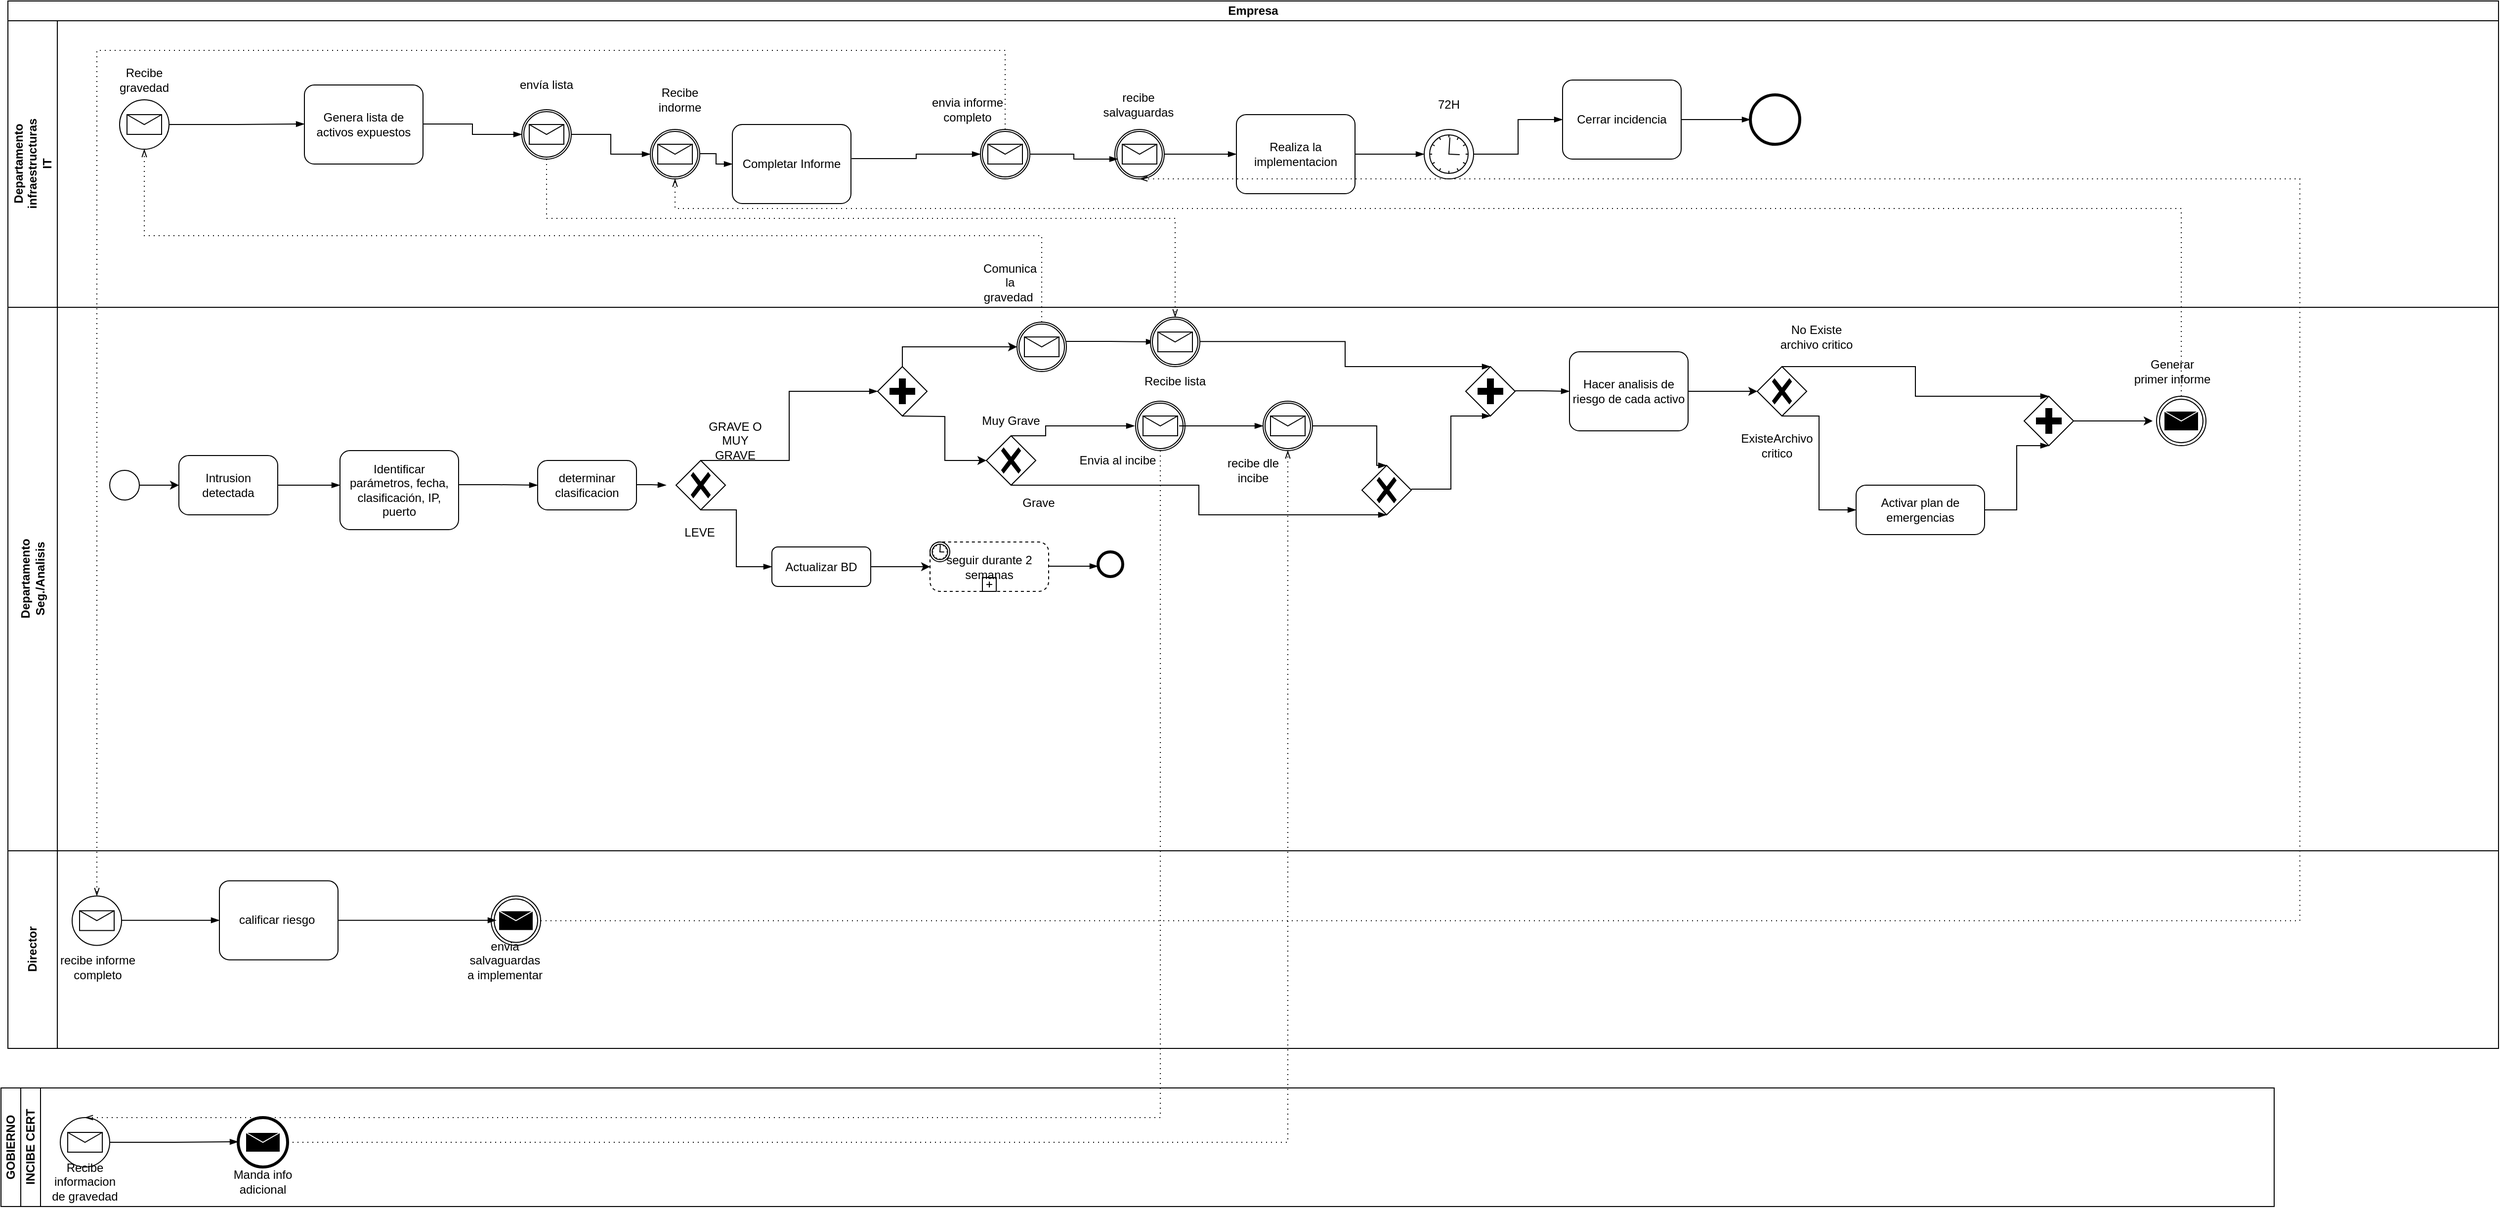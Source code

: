 <mxfile version="20.0.4" type="device"><diagram name="Página-1" id="tlyOI_dI2TxrZboqt-Fm"><mxGraphModel dx="1662" dy="762" grid="1" gridSize="10" guides="1" tooltips="1" connect="1" arrows="1" fold="1" page="1" pageScale="1" pageWidth="827" pageHeight="1169" math="0" shadow="0"><root><mxCell id="0"/><mxCell id="1" parent="0"/><mxCell id="Eh7MO3ghAMamXEZAJ6oc-2" value="Empresa" style="swimlane;html=1;childLayout=stackLayout;resizeParent=1;resizeParentMax=0;horizontal=1;startSize=20;horizontalStack=0;whiteSpace=wrap;direction=east;" parent="1" vertex="1"><mxGeometry x="97" y="80" width="2520" height="1060" as="geometry"/></mxCell><mxCell id="Eh7MO3ghAMamXEZAJ6oc-4" value="Departamento&lt;br&gt;infraestructuras&lt;br&gt;IT" style="swimlane;html=1;startSize=50;horizontal=0;" parent="Eh7MO3ghAMamXEZAJ6oc-2" vertex="1"><mxGeometry y="20" width="2520" height="290" as="geometry"/></mxCell><mxCell id="Eh7MO3ghAMamXEZAJ6oc-64" value="Recibe gravedad" style="text;html=1;strokeColor=none;fillColor=none;align=center;verticalAlign=middle;whiteSpace=wrap;rounded=0;" parent="Eh7MO3ghAMamXEZAJ6oc-4" vertex="1"><mxGeometry x="108" y="45" width="60" height="30" as="geometry"/></mxCell><mxCell id="Eh7MO3ghAMamXEZAJ6oc-66" value="" style="points=[[0.145,0.145,0],[0.5,0,0],[0.855,0.145,0],[1,0.5,0],[0.855,0.855,0],[0.5,1,0],[0.145,0.855,0],[0,0.5,0]];shape=mxgraph.bpmn.event;html=1;verticalLabelPosition=bottom;labelBackgroundColor=#ffffff;verticalAlign=top;align=center;perimeter=ellipsePerimeter;outlineConnect=0;aspect=fixed;outline=standard;symbol=message;" parent="Eh7MO3ghAMamXEZAJ6oc-4" vertex="1"><mxGeometry x="113" y="80" width="50" height="50" as="geometry"/></mxCell><mxCell id="Eh7MO3ghAMamXEZAJ6oc-67" value="" style="edgeStyle=elbowEdgeStyle;fontSize=12;html=1;endArrow=blockThin;endFill=1;rounded=0;exitX=1;exitY=0.5;exitDx=0;exitDy=0;exitPerimeter=0;" parent="Eh7MO3ghAMamXEZAJ6oc-4" edge="1" source="Eh7MO3ghAMamXEZAJ6oc-66"><mxGeometry width="160" relative="1" as="geometry"><mxPoint x="140" y="104.5" as="sourcePoint"/><mxPoint x="300" y="104.5" as="targetPoint"/></mxGeometry></mxCell><mxCell id="Eh7MO3ghAMamXEZAJ6oc-68" value="Genera lista de activos expuestos" style="points=[[0.25,0,0],[0.5,0,0],[0.75,0,0],[1,0.25,0],[1,0.5,0],[1,0.75,0],[0.75,1,0],[0.5,1,0],[0.25,1,0],[0,0.75,0],[0,0.5,0],[0,0.25,0]];shape=mxgraph.bpmn.task;whiteSpace=wrap;rectStyle=rounded;size=10;html=1;container=1;expand=0;collapsible=0;taskMarker=abstract;" parent="Eh7MO3ghAMamXEZAJ6oc-4" vertex="1"><mxGeometry x="300" y="65" width="120" height="80" as="geometry"/></mxCell><mxCell id="Eh7MO3ghAMamXEZAJ6oc-69" value="" style="edgeStyle=elbowEdgeStyle;fontSize=12;html=1;endArrow=blockThin;endFill=1;rounded=0;" parent="Eh7MO3ghAMamXEZAJ6oc-4" target="Eh7MO3ghAMamXEZAJ6oc-70" edge="1"><mxGeometry width="160" relative="1" as="geometry"><mxPoint x="420" y="104.5" as="sourcePoint"/><mxPoint x="580" y="104.5" as="targetPoint"/></mxGeometry></mxCell><mxCell id="Eh7MO3ghAMamXEZAJ6oc-76" value="envía lista" style="text;html=1;strokeColor=none;fillColor=none;align=center;verticalAlign=middle;whiteSpace=wrap;rounded=0;" parent="Eh7MO3ghAMamXEZAJ6oc-4" vertex="1"><mxGeometry x="505" y="50" width="80" height="30" as="geometry"/></mxCell><mxCell id="Eh7MO3ghAMamXEZAJ6oc-63" value="Comunica la gravedad&amp;nbsp;" style="text;html=1;strokeColor=none;fillColor=none;align=center;verticalAlign=middle;whiteSpace=wrap;rounded=0;" parent="Eh7MO3ghAMamXEZAJ6oc-4" vertex="1"><mxGeometry x="984" y="250" width="60" height="30" as="geometry"/></mxCell><mxCell id="Eh7MO3ghAMamXEZAJ6oc-125" value="" style="points=[[0.145,0.145,0],[0.5,0,0],[0.855,0.145,0],[1,0.5,0],[0.855,0.855,0],[0.5,1,0],[0.145,0.855,0],[0,0.5,0]];shape=mxgraph.bpmn.event;html=1;verticalLabelPosition=bottom;labelBackgroundColor=#ffffff;verticalAlign=top;align=center;perimeter=ellipsePerimeter;outlineConnect=0;aspect=fixed;outline=catching;symbol=message;" parent="Eh7MO3ghAMamXEZAJ6oc-4" vertex="1"><mxGeometry x="650" y="110" width="50" height="50" as="geometry"/></mxCell><mxCell id="Eh7MO3ghAMamXEZAJ6oc-128" value="Recibe indorme" style="text;html=1;strokeColor=none;fillColor=none;align=center;verticalAlign=middle;whiteSpace=wrap;rounded=0;" parent="Eh7MO3ghAMamXEZAJ6oc-4" vertex="1"><mxGeometry x="640" y="65" width="80" height="30" as="geometry"/></mxCell><mxCell id="Eh7MO3ghAMamXEZAJ6oc-130" value="" style="edgeStyle=elbowEdgeStyle;fontSize=12;html=1;endArrow=blockThin;endFill=1;rounded=0;" parent="Eh7MO3ghAMamXEZAJ6oc-4" target="Eh7MO3ghAMamXEZAJ6oc-131" edge="1"><mxGeometry width="160" relative="1" as="geometry"><mxPoint x="700" y="134.5" as="sourcePoint"/><mxPoint x="800" y="135" as="targetPoint"/></mxGeometry></mxCell><mxCell id="Eh7MO3ghAMamXEZAJ6oc-70" value="" style="points=[[0.145,0.145,0],[0.5,0,0],[0.855,0.145,0],[1,0.5,0],[0.855,0.855,0],[0.5,1,0],[0.145,0.855,0],[0,0.5,0]];shape=mxgraph.bpmn.event;html=1;verticalLabelPosition=bottom;labelBackgroundColor=#ffffff;verticalAlign=top;align=center;perimeter=ellipsePerimeter;outlineConnect=0;aspect=fixed;outline=catching;symbol=message;" parent="Eh7MO3ghAMamXEZAJ6oc-4" vertex="1"><mxGeometry x="520" y="90" width="50" height="50" as="geometry"/></mxCell><mxCell id="Eh7MO3ghAMamXEZAJ6oc-126" value="" style="edgeStyle=elbowEdgeStyle;fontSize=12;html=1;endArrow=blockThin;endFill=1;rounded=0;entryX=0;entryY=0.5;entryDx=0;entryDy=0;entryPerimeter=0;exitX=1;exitY=0.5;exitDx=0;exitDy=0;exitPerimeter=0;" parent="Eh7MO3ghAMamXEZAJ6oc-4" source="Eh7MO3ghAMamXEZAJ6oc-70" target="Eh7MO3ghAMamXEZAJ6oc-125" edge="1"><mxGeometry width="160" relative="1" as="geometry"><mxPoint x="567" y="134.5" as="sourcePoint"/><mxPoint x="727" y="135" as="targetPoint"/></mxGeometry></mxCell><mxCell id="Eh7MO3ghAMamXEZAJ6oc-149" value="" style="points=[[0.145,0.145,0],[0.5,0,0],[0.855,0.145,0],[1,0.5,0],[0.855,0.855,0],[0.5,1,0],[0.145,0.855,0],[0,0.5,0]];shape=mxgraph.bpmn.event;html=1;verticalLabelPosition=bottom;labelBackgroundColor=#ffffff;verticalAlign=top;align=center;perimeter=ellipsePerimeter;outlineConnect=0;aspect=fixed;outline=catching;symbol=message;" parent="Eh7MO3ghAMamXEZAJ6oc-4" vertex="1"><mxGeometry x="984" y="110" width="50" height="50" as="geometry"/></mxCell><mxCell id="Eh7MO3ghAMamXEZAJ6oc-158" value="" style="points=[[0.145,0.145,0],[0.5,0,0],[0.855,0.145,0],[1,0.5,0],[0.855,0.855,0],[0.5,1,0],[0.145,0.855,0],[0,0.5,0]];shape=mxgraph.bpmn.event;html=1;verticalLabelPosition=bottom;labelBackgroundColor=#ffffff;verticalAlign=top;align=center;perimeter=ellipsePerimeter;outlineConnect=0;aspect=fixed;outline=catching;symbol=message;" parent="Eh7MO3ghAMamXEZAJ6oc-4" vertex="1"><mxGeometry x="1119.999" y="110" width="50" height="50" as="geometry"/></mxCell><mxCell id="Eh7MO3ghAMamXEZAJ6oc-160" value="recibe salvaguardas" style="text;html=1;strokeColor=none;fillColor=none;align=center;verticalAlign=middle;whiteSpace=wrap;rounded=0;" parent="Eh7MO3ghAMamXEZAJ6oc-4" vertex="1"><mxGeometry x="1104" y="70" width="80" height="30" as="geometry"/></mxCell><mxCell id="Eh7MO3ghAMamXEZAJ6oc-172" value="envia informe completo" style="text;html=1;strokeColor=none;fillColor=none;align=center;verticalAlign=middle;whiteSpace=wrap;rounded=0;" parent="Eh7MO3ghAMamXEZAJ6oc-4" vertex="1"><mxGeometry x="931" y="75" width="80" height="30" as="geometry"/></mxCell><mxCell id="Eh7MO3ghAMamXEZAJ6oc-174" value="" style="edgeStyle=elbowEdgeStyle;fontSize=12;html=1;endArrow=blockThin;endFill=1;rounded=0;exitX=1;exitY=0.5;exitDx=0;exitDy=0;exitPerimeter=0;entryX=0.06;entryY=0.6;entryDx=0;entryDy=0;entryPerimeter=0;" parent="Eh7MO3ghAMamXEZAJ6oc-4" source="Eh7MO3ghAMamXEZAJ6oc-149" target="Eh7MO3ghAMamXEZAJ6oc-158" edge="1"><mxGeometry width="160" relative="1" as="geometry"><mxPoint x="1083" y="200" as="sourcePoint"/><mxPoint x="1113" y="135" as="targetPoint"/></mxGeometry></mxCell><mxCell id="Eh7MO3ghAMamXEZAJ6oc-175" value="Realiza la implementacion" style="points=[[0.25,0,0],[0.5,0,0],[0.75,0,0],[1,0.25,0],[1,0.5,0],[1,0.75,0],[0.75,1,0],[0.5,1,0],[0.25,1,0],[0,0.75,0],[0,0.5,0],[0,0.25,0]];shape=mxgraph.bpmn.task;whiteSpace=wrap;rectStyle=rounded;size=10;html=1;container=1;expand=0;collapsible=0;taskMarker=abstract;" parent="Eh7MO3ghAMamXEZAJ6oc-4" vertex="1"><mxGeometry x="1243" y="95" width="120" height="80" as="geometry"/></mxCell><mxCell id="Eh7MO3ghAMamXEZAJ6oc-176" value="" style="edgeStyle=elbowEdgeStyle;fontSize=12;html=1;endArrow=blockThin;endFill=1;rounded=0;exitX=1;exitY=0.5;exitDx=0;exitDy=0;exitPerimeter=0;entryX=0;entryY=0.5;entryDx=0;entryDy=0;entryPerimeter=0;" parent="Eh7MO3ghAMamXEZAJ6oc-4" source="Eh7MO3ghAMamXEZAJ6oc-158" target="Eh7MO3ghAMamXEZAJ6oc-175" edge="1"><mxGeometry width="160" relative="1" as="geometry"><mxPoint x="1083" y="200" as="sourcePoint"/><mxPoint x="1233" y="140" as="targetPoint"/></mxGeometry></mxCell><mxCell id="Eh7MO3ghAMamXEZAJ6oc-178" value="" style="points=[[0.145,0.145,0],[0.5,0,0],[0.855,0.145,0],[1,0.5,0],[0.855,0.855,0],[0.5,1,0],[0.145,0.855,0],[0,0.5,0]];shape=mxgraph.bpmn.event;html=1;verticalLabelPosition=bottom;labelBackgroundColor=#ffffff;verticalAlign=top;align=center;perimeter=ellipsePerimeter;outlineConnect=0;aspect=fixed;outline=standard;symbol=timer;" parent="Eh7MO3ghAMamXEZAJ6oc-4" vertex="1"><mxGeometry x="1433" y="110" width="50" height="50" as="geometry"/></mxCell><mxCell id="Eh7MO3ghAMamXEZAJ6oc-179" value="" style="edgeStyle=elbowEdgeStyle;fontSize=12;html=1;endArrow=blockThin;endFill=1;rounded=0;exitX=1;exitY=0.5;exitDx=0;exitDy=0;exitPerimeter=0;" parent="Eh7MO3ghAMamXEZAJ6oc-4" source="Eh7MO3ghAMamXEZAJ6oc-175" target="Eh7MO3ghAMamXEZAJ6oc-178" edge="1"><mxGeometry width="160" relative="1" as="geometry"><mxPoint x="1323" y="200" as="sourcePoint"/><mxPoint x="1473" y="200" as="targetPoint"/></mxGeometry></mxCell><mxCell id="Eh7MO3ghAMamXEZAJ6oc-180" value="72H" style="text;html=1;strokeColor=none;fillColor=none;align=center;verticalAlign=middle;whiteSpace=wrap;rounded=0;" parent="Eh7MO3ghAMamXEZAJ6oc-4" vertex="1"><mxGeometry x="1418" y="70" width="80" height="30" as="geometry"/></mxCell><mxCell id="Eh7MO3ghAMamXEZAJ6oc-182" value="Cerrar incidencia" style="points=[[0.25,0,0],[0.5,0,0],[0.75,0,0],[1,0.25,0],[1,0.5,0],[1,0.75,0],[0.75,1,0],[0.5,1,0],[0.25,1,0],[0,0.75,0],[0,0.5,0],[0,0.25,0]];shape=mxgraph.bpmn.task;whiteSpace=wrap;rectStyle=rounded;size=10;html=1;container=1;expand=0;collapsible=0;taskMarker=abstract;" parent="Eh7MO3ghAMamXEZAJ6oc-4" vertex="1"><mxGeometry x="1573" y="60" width="120" height="80" as="geometry"/></mxCell><mxCell id="Eh7MO3ghAMamXEZAJ6oc-181" value="" style="edgeStyle=elbowEdgeStyle;fontSize=12;html=1;endArrow=blockThin;endFill=1;rounded=0;exitX=1;exitY=0.5;exitDx=0;exitDy=0;exitPerimeter=0;" parent="Eh7MO3ghAMamXEZAJ6oc-4" source="Eh7MO3ghAMamXEZAJ6oc-178" target="Eh7MO3ghAMamXEZAJ6oc-182" edge="1"><mxGeometry width="160" relative="1" as="geometry"><mxPoint x="1313" y="200" as="sourcePoint"/><mxPoint x="1573" y="135" as="targetPoint"/></mxGeometry></mxCell><mxCell id="Eh7MO3ghAMamXEZAJ6oc-184" value="" style="points=[[0.145,0.145,0],[0.5,0,0],[0.855,0.145,0],[1,0.5,0],[0.855,0.855,0],[0.5,1,0],[0.145,0.855,0],[0,0.5,0]];shape=mxgraph.bpmn.event;html=1;verticalLabelPosition=bottom;labelBackgroundColor=#ffffff;verticalAlign=top;align=center;perimeter=ellipsePerimeter;outlineConnect=0;aspect=fixed;outline=end;symbol=terminate2;" parent="Eh7MO3ghAMamXEZAJ6oc-4" vertex="1"><mxGeometry x="1763" y="75" width="50" height="50" as="geometry"/></mxCell><mxCell id="Eh7MO3ghAMamXEZAJ6oc-185" value="" style="edgeStyle=elbowEdgeStyle;fontSize=12;html=1;endArrow=blockThin;endFill=1;rounded=0;exitX=1;exitY=0.5;exitDx=0;exitDy=0;exitPerimeter=0;entryX=0;entryY=0.5;entryDx=0;entryDy=0;entryPerimeter=0;" parent="Eh7MO3ghAMamXEZAJ6oc-4" source="Eh7MO3ghAMamXEZAJ6oc-182" target="Eh7MO3ghAMamXEZAJ6oc-184" edge="1"><mxGeometry width="160" relative="1" as="geometry"><mxPoint x="1313" y="200" as="sourcePoint"/><mxPoint x="1473" y="200" as="targetPoint"/></mxGeometry></mxCell><mxCell id="Eh7MO3ghAMamXEZAJ6oc-3" value="Departamento &lt;br&gt;Seg./Analisis" style="swimlane;html=1;startSize=50;horizontal=0;" parent="Eh7MO3ghAMamXEZAJ6oc-2" vertex="1"><mxGeometry y="310" width="2520" height="550" as="geometry"/></mxCell><mxCell id="Eh7MO3ghAMamXEZAJ6oc-11" value="Intrusion detectada" style="points=[[0.25,0,0],[0.5,0,0],[0.75,0,0],[1,0.25,0],[1,0.5,0],[1,0.75,0],[0.75,1,0],[0.5,1,0],[0.25,1,0],[0,0.75,0],[0,0.5,0],[0,0.25,0]];shape=mxgraph.bpmn.task;whiteSpace=wrap;rectStyle=rounded;size=10;html=1;container=1;expand=0;collapsible=0;taskMarker=abstract;" parent="Eh7MO3ghAMamXEZAJ6oc-3" vertex="1"><mxGeometry x="173" y="150" width="100" height="60" as="geometry"/></mxCell><mxCell id="Eh7MO3ghAMamXEZAJ6oc-17" value="" style="edgeStyle=elbowEdgeStyle;fontSize=12;html=1;endArrow=blockThin;endFill=1;rounded=0;exitX=1;exitY=0.5;exitDx=0;exitDy=0;exitPerimeter=0;" parent="Eh7MO3ghAMamXEZAJ6oc-3" edge="1" source="Eh7MO3ghAMamXEZAJ6oc-11"><mxGeometry width="160" relative="1" as="geometry"><mxPoint x="256" y="179.5" as="sourcePoint"/><mxPoint x="336" y="180" as="targetPoint"/></mxGeometry></mxCell><mxCell id="Eh7MO3ghAMamXEZAJ6oc-19" value="Identificar parámetros, fecha, clasificación, IP, puerto" style="points=[[0.25,0,0],[0.5,0,0],[0.75,0,0],[1,0.25,0],[1,0.5,0],[1,0.75,0],[0.75,1,0],[0.5,1,0],[0.25,1,0],[0,0.75,0],[0,0.5,0],[0,0.25,0]];shape=mxgraph.bpmn.task;whiteSpace=wrap;rectStyle=rounded;size=10;html=1;container=1;expand=0;collapsible=0;taskMarker=abstract;" parent="Eh7MO3ghAMamXEZAJ6oc-3" vertex="1"><mxGeometry x="336" y="145" width="120" height="80" as="geometry"/></mxCell><mxCell id="Eh7MO3ghAMamXEZAJ6oc-20" value="" style="edgeStyle=elbowEdgeStyle;fontSize=12;html=1;endArrow=blockThin;endFill=1;rounded=0;" parent="Eh7MO3ghAMamXEZAJ6oc-3" edge="1"><mxGeometry width="160" relative="1" as="geometry"><mxPoint x="456" y="179.5" as="sourcePoint"/><mxPoint x="536" y="180" as="targetPoint"/></mxGeometry></mxCell><mxCell id="Eh7MO3ghAMamXEZAJ6oc-18" value="determinar clasificacion" style="points=[[0.25,0,0],[0.5,0,0],[0.75,0,0],[1,0.25,0],[1,0.5,0],[1,0.75,0],[0.75,1,0],[0.5,1,0],[0.25,1,0],[0,0.75,0],[0,0.5,0],[0,0.25,0]];shape=mxgraph.bpmn.task;whiteSpace=wrap;rectStyle=rounded;size=10;html=1;container=1;expand=0;collapsible=0;taskMarker=abstract;" parent="Eh7MO3ghAMamXEZAJ6oc-3" vertex="1"><mxGeometry x="536" y="155" width="100" height="50" as="geometry"/></mxCell><mxCell id="Eh7MO3ghAMamXEZAJ6oc-22" value="" style="points=[[0.25,0.25,0],[0.5,0,0],[0.75,0.25,0],[1,0.5,0],[0.75,0.75,0],[0.5,1,0],[0.25,0.75,0],[0,0.5,0]];shape=mxgraph.bpmn.gateway2;html=1;verticalLabelPosition=bottom;labelBackgroundColor=#ffffff;verticalAlign=top;align=center;perimeter=rhombusPerimeter;outlineConnect=0;outline=none;symbol=none;gwType=exclusive;" parent="Eh7MO3ghAMamXEZAJ6oc-3" vertex="1"><mxGeometry x="676" y="155" width="50" height="50" as="geometry"/></mxCell><mxCell id="Eh7MO3ghAMamXEZAJ6oc-24" value="" style="edgeStyle=elbowEdgeStyle;fontSize=12;html=1;endArrow=blockThin;endFill=1;rounded=0;" parent="Eh7MO3ghAMamXEZAJ6oc-3" edge="1"><mxGeometry width="160" relative="1" as="geometry"><mxPoint x="636" y="179.5" as="sourcePoint"/><mxPoint x="666" y="180" as="targetPoint"/></mxGeometry></mxCell><mxCell id="Eh7MO3ghAMamXEZAJ6oc-26" value="" style="edgeStyle=elbowEdgeStyle;fontSize=12;html=1;endArrow=blockThin;endFill=1;rounded=0;exitX=0.5;exitY=0;exitDx=0;exitDy=0;exitPerimeter=0;entryX=0;entryY=0.5;entryDx=0;entryDy=0;entryPerimeter=0;" parent="Eh7MO3ghAMamXEZAJ6oc-3" source="Eh7MO3ghAMamXEZAJ6oc-22" target="Eh7MO3ghAMamXEZAJ6oc-52" edge="1"><mxGeometry width="160" relative="1" as="geometry"><mxPoint x="690" y="10" as="sourcePoint"/><mxPoint x="860" y="90" as="targetPoint"/><Array as="points"/></mxGeometry></mxCell><mxCell id="Eh7MO3ghAMamXEZAJ6oc-23" value="" style="edgeStyle=elbowEdgeStyle;fontSize=12;html=1;endArrow=blockThin;endFill=1;rounded=0;exitX=0.5;exitY=1;exitDx=0;exitDy=0;exitPerimeter=0;entryX=0;entryY=0.5;entryDx=0;entryDy=0;" parent="Eh7MO3ghAMamXEZAJ6oc-3" source="Eh7MO3ghAMamXEZAJ6oc-22" edge="1" target="Eh7MO3ghAMamXEZAJ6oc-37"><mxGeometry width="160" relative="1" as="geometry"><mxPoint x="756" y="210" as="sourcePoint"/><mxPoint x="836" y="260" as="targetPoint"/><Array as="points"/></mxGeometry></mxCell><mxCell id="Eh7MO3ghAMamXEZAJ6oc-35" value="LEVE" style="text;html=1;strokeColor=none;fillColor=none;align=center;verticalAlign=middle;whiteSpace=wrap;rounded=0;" parent="Eh7MO3ghAMamXEZAJ6oc-3" vertex="1"><mxGeometry x="670" y="212.5" width="60" height="30" as="geometry"/></mxCell><mxCell id="131DYUdDAWAgPjycrj_w-6" style="edgeStyle=elbowEdgeStyle;rounded=0;orthogonalLoop=1;jettySize=auto;elbow=vertical;html=1;exitX=1;exitY=0.5;exitDx=0;exitDy=0;entryX=0;entryY=0.5;entryDx=0;entryDy=0;entryPerimeter=0;" edge="1" parent="Eh7MO3ghAMamXEZAJ6oc-3" source="Eh7MO3ghAMamXEZAJ6oc-37" target="Eh7MO3ghAMamXEZAJ6oc-44"><mxGeometry relative="1" as="geometry"/></mxCell><mxCell id="Eh7MO3ghAMamXEZAJ6oc-37" value="Actualizar BD" style="rounded=1;whiteSpace=wrap;html=1;" parent="Eh7MO3ghAMamXEZAJ6oc-3" vertex="1"><mxGeometry x="773" y="242.5" width="100" height="40" as="geometry"/></mxCell><mxCell id="Eh7MO3ghAMamXEZAJ6oc-36" value="GRAVE O MUY GRAVE" style="text;html=1;strokeColor=none;fillColor=none;align=center;verticalAlign=middle;whiteSpace=wrap;rounded=0;" parent="Eh7MO3ghAMamXEZAJ6oc-3" vertex="1"><mxGeometry x="706" y="120" width="60" height="30" as="geometry"/></mxCell><mxCell id="Eh7MO3ghAMamXEZAJ6oc-44" value="seguir durante 2 semanas" style="points=[[0.25,0,0],[0.5,0,0],[0.75,0,0],[1,0.25,0],[1,0.5,0],[1,0.75,0],[0.75,1,0],[0.5,1,0],[0.25,1,0],[0,0.75,0],[0,0.5,0],[0,0.25,0]];shape=mxgraph.bpmn.task;whiteSpace=wrap;rectStyle=rounded;size=10;html=1;container=1;expand=0;collapsible=0;taskMarker=abstract;bpmnShapeType=subprocess;isLoopSub=1;outline=eventInt;symbol=timer;" parent="Eh7MO3ghAMamXEZAJ6oc-3" vertex="1"><mxGeometry x="933" y="237.5" width="120" height="50" as="geometry"/></mxCell><mxCell id="Eh7MO3ghAMamXEZAJ6oc-49" value="" style="edgeStyle=elbowEdgeStyle;fontSize=12;html=1;endArrow=blockThin;endFill=1;rounded=0;" parent="Eh7MO3ghAMamXEZAJ6oc-3" edge="1"><mxGeometry width="160" relative="1" as="geometry"><mxPoint x="1063" y="262" as="sourcePoint"/><mxPoint x="1103" y="262" as="targetPoint"/><Array as="points"><mxPoint x="1053" y="262"/></Array></mxGeometry></mxCell><mxCell id="Eh7MO3ghAMamXEZAJ6oc-51" value="" style="points=[[0.145,0.145,0],[0.5,0,0],[0.855,0.145,0],[1,0.5,0],[0.855,0.855,0],[0.5,1,0],[0.145,0.855,0],[0,0.5,0]];shape=mxgraph.bpmn.event;html=1;verticalLabelPosition=bottom;labelBackgroundColor=#ffffff;verticalAlign=top;align=center;perimeter=ellipsePerimeter;outlineConnect=0;aspect=fixed;outline=end;symbol=terminate2;" parent="Eh7MO3ghAMamXEZAJ6oc-3" vertex="1"><mxGeometry x="1103" y="247.5" width="25" height="25" as="geometry"/></mxCell><mxCell id="Eh7MO3ghAMamXEZAJ6oc-52" value="" style="points=[[0.25,0.25,0],[0.5,0,0],[0.75,0.25,0],[1,0.5,0],[0.75,0.75,0],[0.5,1,0],[0.25,0.75,0],[0,0.5,0]];shape=mxgraph.bpmn.gateway2;html=1;verticalLabelPosition=bottom;labelBackgroundColor=#ffffff;verticalAlign=top;align=center;perimeter=rhombusPerimeter;outlineConnect=0;outline=none;symbol=none;gwType=parallel;" parent="Eh7MO3ghAMamXEZAJ6oc-3" vertex="1"><mxGeometry x="880" y="60" width="50" height="50" as="geometry"/></mxCell><mxCell id="Eh7MO3ghAMamXEZAJ6oc-58" value="" style="points=[[0.145,0.145,0],[0.5,0,0],[0.855,0.145,0],[1,0.5,0],[0.855,0.855,0],[0.5,1,0],[0.145,0.855,0],[0,0.5,0]];shape=mxgraph.bpmn.event;html=1;verticalLabelPosition=bottom;labelBackgroundColor=#ffffff;verticalAlign=top;align=center;perimeter=ellipsePerimeter;outlineConnect=0;aspect=fixed;outline=catching;symbol=message;" parent="Eh7MO3ghAMamXEZAJ6oc-3" vertex="1"><mxGeometry x="1021" y="15" width="50" height="50" as="geometry"/></mxCell><mxCell id="Eh7MO3ghAMamXEZAJ6oc-57" style="edgeStyle=orthogonalEdgeStyle;rounded=0;orthogonalLoop=1;jettySize=auto;html=1;exitX=0.5;exitY=0;exitDx=0;exitDy=0;exitPerimeter=0;" parent="Eh7MO3ghAMamXEZAJ6oc-3" source="Eh7MO3ghAMamXEZAJ6oc-52" target="Eh7MO3ghAMamXEZAJ6oc-58" edge="1"><mxGeometry relative="1" as="geometry"><mxPoint x="1000" y="-120" as="targetPoint"/></mxGeometry></mxCell><mxCell id="Eh7MO3ghAMamXEZAJ6oc-72" value="" style="edgeStyle=elbowEdgeStyle;fontSize=12;html=1;endArrow=blockThin;endFill=1;rounded=0;" parent="Eh7MO3ghAMamXEZAJ6oc-3" edge="1"><mxGeometry width="160" relative="1" as="geometry"><mxPoint x="1071" y="34.5" as="sourcePoint"/><mxPoint x="1160" y="35" as="targetPoint"/></mxGeometry></mxCell><mxCell id="Eh7MO3ghAMamXEZAJ6oc-73" value="" style="points=[[0.145,0.145,0],[0.5,0,0],[0.855,0.145,0],[1,0.5,0],[0.855,0.855,0],[0.5,1,0],[0.145,0.855,0],[0,0.5,0]];shape=mxgraph.bpmn.event;html=1;verticalLabelPosition=bottom;labelBackgroundColor=#ffffff;verticalAlign=top;align=center;perimeter=ellipsePerimeter;outlineConnect=0;aspect=fixed;outline=catching;symbol=message;" parent="Eh7MO3ghAMamXEZAJ6oc-3" vertex="1"><mxGeometry x="1156" y="10" width="50" height="50" as="geometry"/></mxCell><mxCell id="Eh7MO3ghAMamXEZAJ6oc-77" value="Recibe lista" style="text;html=1;strokeColor=none;fillColor=none;align=center;verticalAlign=middle;whiteSpace=wrap;rounded=0;" parent="Eh7MO3ghAMamXEZAJ6oc-3" vertex="1"><mxGeometry x="1141" y="60" width="80" height="30" as="geometry"/></mxCell><mxCell id="Eh7MO3ghAMamXEZAJ6oc-79" value="" style="edgeStyle=elbowEdgeStyle;fontSize=12;html=1;endArrow=blockThin;endFill=1;rounded=0;entryX=0.5;entryY=0;entryDx=0;entryDy=0;entryPerimeter=0;" parent="Eh7MO3ghAMamXEZAJ6oc-3" target="Eh7MO3ghAMamXEZAJ6oc-105" edge="1"><mxGeometry width="160" relative="1" as="geometry"><mxPoint x="1206" y="34.58" as="sourcePoint"/><mxPoint x="1410" y="40" as="targetPoint"/></mxGeometry></mxCell><mxCell id="Eh7MO3ghAMamXEZAJ6oc-80" style="edgeStyle=orthogonalEdgeStyle;rounded=0;orthogonalLoop=1;jettySize=auto;html=1;exitX=0.5;exitY=0;exitDx=0;exitDy=0;exitPerimeter=0;entryX=0;entryY=0.5;entryDx=0;entryDy=0;entryPerimeter=0;" parent="Eh7MO3ghAMamXEZAJ6oc-3" target="Eh7MO3ghAMamXEZAJ6oc-81" edge="1"><mxGeometry relative="1" as="geometry"><mxPoint x="1010" y="130" as="targetPoint"/><mxPoint x="905" y="110" as="sourcePoint"/></mxGeometry></mxCell><mxCell id="Eh7MO3ghAMamXEZAJ6oc-81" value="" style="points=[[0.25,0.25,0],[0.5,0,0],[0.75,0.25,0],[1,0.5,0],[0.75,0.75,0],[0.5,1,0],[0.25,0.75,0],[0,0.5,0]];shape=mxgraph.bpmn.gateway2;html=1;verticalLabelPosition=bottom;labelBackgroundColor=#ffffff;verticalAlign=top;align=center;perimeter=rhombusPerimeter;outlineConnect=0;outline=none;symbol=none;gwType=exclusive;" parent="Eh7MO3ghAMamXEZAJ6oc-3" vertex="1"><mxGeometry x="990" y="130" width="50" height="50" as="geometry"/></mxCell><mxCell id="Eh7MO3ghAMamXEZAJ6oc-82" value="" style="edgeStyle=elbowEdgeStyle;fontSize=12;html=1;endArrow=blockThin;endFill=1;rounded=0;exitX=0.5;exitY=0;exitDx=0;exitDy=0;exitPerimeter=0;" parent="Eh7MO3ghAMamXEZAJ6oc-3" source="Eh7MO3ghAMamXEZAJ6oc-81" edge="1"><mxGeometry width="160" relative="1" as="geometry"><mxPoint x="1020" y="130" as="sourcePoint"/><mxPoint x="1140" y="120" as="targetPoint"/><Array as="points"><mxPoint x="1050" y="130"/></Array></mxGeometry></mxCell><mxCell id="Eh7MO3ghAMamXEZAJ6oc-83" value="" style="edgeStyle=elbowEdgeStyle;fontSize=12;html=1;endArrow=blockThin;endFill=1;rounded=0;exitX=0.5;exitY=1;exitDx=0;exitDy=0;exitPerimeter=0;entryX=0.5;entryY=1;entryDx=0;entryDy=0;entryPerimeter=0;" parent="Eh7MO3ghAMamXEZAJ6oc-3" source="Eh7MO3ghAMamXEZAJ6oc-81" target="Eh7MO3ghAMamXEZAJ6oc-97" edge="1"><mxGeometry width="160" relative="1" as="geometry"><mxPoint x="1016" y="180" as="sourcePoint"/><mxPoint x="1130" y="220" as="targetPoint"/></mxGeometry></mxCell><mxCell id="Eh7MO3ghAMamXEZAJ6oc-85" value="Grave" style="text;html=1;strokeColor=none;fillColor=none;align=center;verticalAlign=middle;whiteSpace=wrap;rounded=0;" parent="Eh7MO3ghAMamXEZAJ6oc-3" vertex="1"><mxGeometry x="1003" y="182.5" width="80" height="30" as="geometry"/></mxCell><mxCell id="Eh7MO3ghAMamXEZAJ6oc-84" value="Muy Grave" style="text;html=1;strokeColor=none;fillColor=none;align=center;verticalAlign=middle;whiteSpace=wrap;rounded=0;" parent="Eh7MO3ghAMamXEZAJ6oc-3" vertex="1"><mxGeometry x="975" y="100" width="80" height="30" as="geometry"/></mxCell><mxCell id="Eh7MO3ghAMamXEZAJ6oc-87" value="" style="points=[[0.145,0.145,0],[0.5,0,0],[0.855,0.145,0],[1,0.5,0],[0.855,0.855,0],[0.5,1,0],[0.145,0.855,0],[0,0.5,0]];shape=mxgraph.bpmn.event;html=1;verticalLabelPosition=bottom;labelBackgroundColor=#ffffff;verticalAlign=top;align=center;perimeter=ellipsePerimeter;outlineConnect=0;aspect=fixed;outline=catching;symbol=message;" parent="Eh7MO3ghAMamXEZAJ6oc-3" vertex="1"><mxGeometry x="1141" y="95" width="50" height="50" as="geometry"/></mxCell><mxCell id="Eh7MO3ghAMamXEZAJ6oc-97" value="" style="points=[[0.25,0.25,0],[0.5,0,0],[0.75,0.25,0],[1,0.5,0],[0.75,0.75,0],[0.5,1,0],[0.25,0.75,0],[0,0.5,0]];shape=mxgraph.bpmn.gateway2;html=1;verticalLabelPosition=bottom;labelBackgroundColor=#ffffff;verticalAlign=top;align=center;perimeter=rhombusPerimeter;outlineConnect=0;outline=none;symbol=none;gwType=exclusive;" parent="Eh7MO3ghAMamXEZAJ6oc-3" vertex="1"><mxGeometry x="1370" y="160" width="50" height="50" as="geometry"/></mxCell><mxCell id="Eh7MO3ghAMamXEZAJ6oc-98" value="" style="edgeStyle=elbowEdgeStyle;fontSize=12;html=1;endArrow=blockThin;endFill=1;rounded=0;exitX=0.5;exitY=1;exitDx=0;exitDy=0;exitPerimeter=0;" parent="Eh7MO3ghAMamXEZAJ6oc-3" edge="1"><mxGeometry width="160" relative="1" as="geometry"><mxPoint x="1185" y="120" as="sourcePoint"/><mxPoint x="1270" y="120" as="targetPoint"/><Array as="points"><mxPoint x="1250" y="110"/></Array></mxGeometry></mxCell><mxCell id="Eh7MO3ghAMamXEZAJ6oc-99" value="" style="points=[[0.145,0.145,0],[0.5,0,0],[0.855,0.145,0],[1,0.5,0],[0.855,0.855,0],[0.5,1,0],[0.145,0.855,0],[0,0.5,0]];shape=mxgraph.bpmn.event;html=1;verticalLabelPosition=bottom;labelBackgroundColor=#ffffff;verticalAlign=top;align=center;perimeter=ellipsePerimeter;outlineConnect=0;aspect=fixed;outline=catching;symbol=message;" parent="Eh7MO3ghAMamXEZAJ6oc-3" vertex="1"><mxGeometry x="1270" y="95" width="50" height="50" as="geometry"/></mxCell><mxCell id="Eh7MO3ghAMamXEZAJ6oc-101" value="" style="edgeStyle=elbowEdgeStyle;fontSize=12;html=1;endArrow=blockThin;endFill=1;rounded=0;exitX=0.5;exitY=1;exitDx=0;exitDy=0;exitPerimeter=0;entryX=0.5;entryY=0;entryDx=0;entryDy=0;entryPerimeter=0;" parent="Eh7MO3ghAMamXEZAJ6oc-3" target="Eh7MO3ghAMamXEZAJ6oc-97" edge="1"><mxGeometry width="160" relative="1" as="geometry"><mxPoint x="1320" y="120" as="sourcePoint"/><mxPoint x="1405" y="120" as="targetPoint"/><Array as="points"><mxPoint x="1385" y="110"/></Array></mxGeometry></mxCell><mxCell id="Eh7MO3ghAMamXEZAJ6oc-102" value="Envia al incibe" style="text;html=1;strokeColor=none;fillColor=none;align=center;verticalAlign=middle;whiteSpace=wrap;rounded=0;" parent="Eh7MO3ghAMamXEZAJ6oc-3" vertex="1"><mxGeometry x="1083" y="140" width="80" height="30" as="geometry"/></mxCell><mxCell id="Eh7MO3ghAMamXEZAJ6oc-103" value="recibe dle incibe" style="text;html=1;strokeColor=none;fillColor=none;align=center;verticalAlign=middle;whiteSpace=wrap;rounded=0;" parent="Eh7MO3ghAMamXEZAJ6oc-3" vertex="1"><mxGeometry x="1220" y="150" width="80" height="30" as="geometry"/></mxCell><mxCell id="Eh7MO3ghAMamXEZAJ6oc-104" value="" style="edgeStyle=elbowEdgeStyle;fontSize=12;html=1;endArrow=blockThin;endFill=1;rounded=0;entryX=0.5;entryY=1;entryDx=0;entryDy=0;entryPerimeter=0;" parent="Eh7MO3ghAMamXEZAJ6oc-3" target="Eh7MO3ghAMamXEZAJ6oc-105" edge="1"><mxGeometry width="160" relative="1" as="geometry"><mxPoint x="1420" y="184" as="sourcePoint"/><mxPoint x="1500" y="110" as="targetPoint"/></mxGeometry></mxCell><mxCell id="Eh7MO3ghAMamXEZAJ6oc-105" value="" style="points=[[0.25,0.25,0],[0.5,0,0],[0.75,0.25,0],[1,0.5,0],[0.75,0.75,0],[0.5,1,0],[0.25,0.75,0],[0,0.5,0]];shape=mxgraph.bpmn.gateway2;html=1;verticalLabelPosition=bottom;labelBackgroundColor=#ffffff;verticalAlign=top;align=center;perimeter=rhombusPerimeter;outlineConnect=0;outline=none;symbol=none;gwType=parallel;" parent="Eh7MO3ghAMamXEZAJ6oc-3" vertex="1"><mxGeometry x="1475" y="60" width="50" height="50" as="geometry"/></mxCell><mxCell id="Eh7MO3ghAMamXEZAJ6oc-107" value="" style="edgeStyle=elbowEdgeStyle;fontSize=12;html=1;endArrow=blockThin;endFill=1;rounded=0;" parent="Eh7MO3ghAMamXEZAJ6oc-3" edge="1"><mxGeometry width="160" relative="1" as="geometry"><mxPoint x="1525" y="84.5" as="sourcePoint"/><mxPoint x="1580" y="85" as="targetPoint"/></mxGeometry></mxCell><mxCell id="Eh7MO3ghAMamXEZAJ6oc-109" style="edgeStyle=orthogonalEdgeStyle;rounded=0;orthogonalLoop=1;jettySize=auto;html=1;" parent="Eh7MO3ghAMamXEZAJ6oc-3" source="Eh7MO3ghAMamXEZAJ6oc-108" edge="1"><mxGeometry relative="1" as="geometry"><mxPoint x="1770" y="85" as="targetPoint"/></mxGeometry></mxCell><mxCell id="Eh7MO3ghAMamXEZAJ6oc-108" value="Hacer analisis de riesgo de cada activo" style="points=[[0.25,0,0],[0.5,0,0],[0.75,0,0],[1,0.25,0],[1,0.5,0],[1,0.75,0],[0.75,1,0],[0.5,1,0],[0.25,1,0],[0,0.75,0],[0,0.5,0],[0,0.25,0]];shape=mxgraph.bpmn.task;whiteSpace=wrap;rectStyle=rounded;size=10;html=1;container=1;expand=0;collapsible=0;taskMarker=abstract;" parent="Eh7MO3ghAMamXEZAJ6oc-3" vertex="1"><mxGeometry x="1580" y="45" width="120" height="80" as="geometry"/></mxCell><mxCell id="Eh7MO3ghAMamXEZAJ6oc-110" value="" style="points=[[0.25,0.25,0],[0.5,0,0],[0.75,0.25,0],[1,0.5,0],[0.75,0.75,0],[0.5,1,0],[0.25,0.75,0],[0,0.5,0]];shape=mxgraph.bpmn.gateway2;html=1;verticalLabelPosition=bottom;labelBackgroundColor=#ffffff;verticalAlign=top;align=center;perimeter=rhombusPerimeter;outlineConnect=0;outline=none;symbol=none;gwType=exclusive;" parent="Eh7MO3ghAMamXEZAJ6oc-3" vertex="1"><mxGeometry x="1770" y="60" width="50" height="50" as="geometry"/></mxCell><mxCell id="Eh7MO3ghAMamXEZAJ6oc-111" value="" style="edgeStyle=elbowEdgeStyle;fontSize=12;html=1;endArrow=blockThin;endFill=1;rounded=0;exitX=0.5;exitY=0;exitDx=0;exitDy=0;exitPerimeter=0;entryX=0.5;entryY=0;entryDx=0;entryDy=0;entryPerimeter=0;" parent="Eh7MO3ghAMamXEZAJ6oc-3" source="Eh7MO3ghAMamXEZAJ6oc-110" target="Eh7MO3ghAMamXEZAJ6oc-116" edge="1"><mxGeometry width="160" relative="1" as="geometry"><mxPoint x="1810" y="45" as="sourcePoint"/><mxPoint x="1880" y="30" as="targetPoint"/><Array as="points"/></mxGeometry></mxCell><mxCell id="Eh7MO3ghAMamXEZAJ6oc-113" value="" style="edgeStyle=elbowEdgeStyle;fontSize=12;html=1;endArrow=blockThin;endFill=1;rounded=0;exitX=0.5;exitY=1;exitDx=0;exitDy=0;exitPerimeter=0;entryX=0;entryY=0.5;entryDx=0;entryDy=0;entryPerimeter=0;" parent="Eh7MO3ghAMamXEZAJ6oc-3" source="Eh7MO3ghAMamXEZAJ6oc-110" target="Eh7MO3ghAMamXEZAJ6oc-117" edge="1"><mxGeometry width="160" relative="1" as="geometry"><mxPoint x="1805" y="120" as="sourcePoint"/><mxPoint x="1880" y="140" as="targetPoint"/><Array as="points"/></mxGeometry></mxCell><mxCell id="Eh7MO3ghAMamXEZAJ6oc-115" value="ExisteArchivo critico" style="text;html=1;strokeColor=none;fillColor=none;align=center;verticalAlign=middle;whiteSpace=wrap;rounded=0;" parent="Eh7MO3ghAMamXEZAJ6oc-3" vertex="1"><mxGeometry x="1750" y="125" width="80" height="30" as="geometry"/></mxCell><mxCell id="Eh7MO3ghAMamXEZAJ6oc-114" value="No Existe archivo critico" style="text;html=1;strokeColor=none;fillColor=none;align=center;verticalAlign=middle;whiteSpace=wrap;rounded=0;" parent="Eh7MO3ghAMamXEZAJ6oc-3" vertex="1"><mxGeometry x="1790" y="15" width="80" height="30" as="geometry"/></mxCell><mxCell id="Eh7MO3ghAMamXEZAJ6oc-116" value="" style="points=[[0.25,0.25,0],[0.5,0,0],[0.75,0.25,0],[1,0.5,0],[0.75,0.75,0],[0.5,1,0],[0.25,0.75,0],[0,0.5,0]];shape=mxgraph.bpmn.gateway2;html=1;verticalLabelPosition=bottom;labelBackgroundColor=#ffffff;verticalAlign=top;align=center;perimeter=rhombusPerimeter;outlineConnect=0;outline=none;symbol=none;gwType=parallel;" parent="Eh7MO3ghAMamXEZAJ6oc-3" vertex="1"><mxGeometry x="2040" y="90" width="50" height="50" as="geometry"/></mxCell><mxCell id="Eh7MO3ghAMamXEZAJ6oc-117" value="Activar plan de emergencias" style="points=[[0.25,0,0],[0.5,0,0],[0.75,0,0],[1,0.25,0],[1,0.5,0],[1,0.75,0],[0.75,1,0],[0.5,1,0],[0.25,1,0],[0,0.75,0],[0,0.5,0],[0,0.25,0]];shape=mxgraph.bpmn.task;whiteSpace=wrap;rectStyle=rounded;size=10;html=1;container=1;expand=0;collapsible=0;taskMarker=abstract;" parent="Eh7MO3ghAMamXEZAJ6oc-3" vertex="1"><mxGeometry x="1870" y="180" width="130" height="50" as="geometry"/></mxCell><mxCell id="Eh7MO3ghAMamXEZAJ6oc-119" value="" style="edgeStyle=elbowEdgeStyle;fontSize=12;html=1;endArrow=blockThin;endFill=1;rounded=0;exitX=1;exitY=0.5;exitDx=0;exitDy=0;exitPerimeter=0;entryX=0.5;entryY=1;entryDx=0;entryDy=0;entryPerimeter=0;" parent="Eh7MO3ghAMamXEZAJ6oc-3" source="Eh7MO3ghAMamXEZAJ6oc-117" target="Eh7MO3ghAMamXEZAJ6oc-116" edge="1"><mxGeometry width="160" relative="1" as="geometry"><mxPoint x="2020" y="195" as="sourcePoint"/><mxPoint x="2290" y="225" as="targetPoint"/><Array as="points"/></mxGeometry></mxCell><mxCell id="Eh7MO3ghAMamXEZAJ6oc-120" style="edgeStyle=orthogonalEdgeStyle;rounded=0;orthogonalLoop=1;jettySize=auto;html=1;exitX=1;exitY=0.5;exitDx=0;exitDy=0;exitPerimeter=0;" parent="Eh7MO3ghAMamXEZAJ6oc-3" source="Eh7MO3ghAMamXEZAJ6oc-116" edge="1"><mxGeometry relative="1" as="geometry"><mxPoint x="2170" y="115" as="targetPoint"/><mxPoint x="2100" y="110" as="sourcePoint"/></mxGeometry></mxCell><mxCell id="Eh7MO3ghAMamXEZAJ6oc-127" value="Generar primer informe" style="text;html=1;strokeColor=none;fillColor=none;align=center;verticalAlign=middle;whiteSpace=wrap;rounded=0;" parent="Eh7MO3ghAMamXEZAJ6oc-3" vertex="1"><mxGeometry x="2150" y="50" width="80" height="30" as="geometry"/></mxCell><mxCell id="Eh7MO3ghAMamXEZAJ6oc-167" value="" style="points=[[0.145,0.145,0],[0.5,0,0],[0.855,0.145,0],[1,0.5,0],[0.855,0.855,0],[0.5,1,0],[0.145,0.855,0],[0,0.5,0]];shape=mxgraph.bpmn.event;html=1;verticalLabelPosition=bottom;labelBackgroundColor=#ffffff;verticalAlign=top;align=center;perimeter=ellipsePerimeter;outlineConnect=0;aspect=fixed;outline=throwing;symbol=message;" parent="Eh7MO3ghAMamXEZAJ6oc-3" vertex="1"><mxGeometry x="2174" y="90" width="50" height="50" as="geometry"/></mxCell><mxCell id="131DYUdDAWAgPjycrj_w-5" style="edgeStyle=elbowEdgeStyle;rounded=0;orthogonalLoop=1;jettySize=auto;elbow=vertical;html=1;exitX=1;exitY=0.5;exitDx=0;exitDy=0;exitPerimeter=0;entryX=0;entryY=0.5;entryDx=0;entryDy=0;entryPerimeter=0;" edge="1" parent="Eh7MO3ghAMamXEZAJ6oc-3" source="131DYUdDAWAgPjycrj_w-4" target="Eh7MO3ghAMamXEZAJ6oc-11"><mxGeometry relative="1" as="geometry"/></mxCell><mxCell id="131DYUdDAWAgPjycrj_w-4" value="" style="points=[[0.145,0.145,0],[0.5,0,0],[0.855,0.145,0],[1,0.5,0],[0.855,0.855,0],[0.5,1,0],[0.145,0.855,0],[0,0.5,0]];shape=mxgraph.bpmn.event;html=1;verticalLabelPosition=bottom;labelBackgroundColor=#ffffff;verticalAlign=top;align=center;perimeter=ellipsePerimeter;outlineConnect=0;aspect=fixed;outline=standard;symbol=general;" vertex="1" parent="Eh7MO3ghAMamXEZAJ6oc-3"><mxGeometry x="103" y="165" width="30" height="30" as="geometry"/></mxCell><mxCell id="Eh7MO3ghAMamXEZAJ6oc-60" value="" style="edgeStyle=elbowEdgeStyle;fontSize=12;html=1;endFill=0;startFill=0;endSize=6;startSize=6;dashed=1;dashPattern=1 4;endArrow=openThin;startArrow=none;rounded=0;exitX=0.5;exitY=0;exitDx=0;exitDy=0;exitPerimeter=0;elbow=vertical;entryX=0.5;entryY=1;entryDx=0;entryDy=0;entryPerimeter=0;" parent="Eh7MO3ghAMamXEZAJ6oc-2" source="Eh7MO3ghAMamXEZAJ6oc-58" edge="1" target="Eh7MO3ghAMamXEZAJ6oc-66"><mxGeometry width="160" relative="1" as="geometry"><mxPoint x="1010" y="150" as="sourcePoint"/><mxPoint x="110" y="150" as="targetPoint"/></mxGeometry></mxCell><mxCell id="Eh7MO3ghAMamXEZAJ6oc-124" value="" style="edgeStyle=elbowEdgeStyle;fontSize=12;html=1;endFill=0;startFill=0;endSize=6;startSize=6;dashed=1;dashPattern=1 4;endArrow=openThin;startArrow=none;rounded=0;exitX=0.5;exitY=0;exitDx=0;exitDy=0;exitPerimeter=0;elbow=vertical;" parent="Eh7MO3ghAMamXEZAJ6oc-2" target="Eh7MO3ghAMamXEZAJ6oc-125" edge="1" source="Eh7MO3ghAMamXEZAJ6oc-167"><mxGeometry width="160" relative="1" as="geometry"><mxPoint x="2195" y="400" as="sourcePoint"/><mxPoint x="616" y="220" as="targetPoint"/><Array as="points"><mxPoint x="1433" y="210"/></Array></mxGeometry></mxCell><mxCell id="Eh7MO3ghAMamXEZAJ6oc-5" value="Director" style="swimlane;html=1;startSize=50;horizontal=0;" parent="Eh7MO3ghAMamXEZAJ6oc-2" vertex="1"><mxGeometry y="860" width="2520" height="200" as="geometry"/></mxCell><mxCell id="Eh7MO3ghAMamXEZAJ6oc-151" value="" style="points=[[0.145,0.145,0],[0.5,0,0],[0.855,0.145,0],[1,0.5,0],[0.855,0.855,0],[0.5,1,0],[0.145,0.855,0],[0,0.5,0]];shape=mxgraph.bpmn.event;html=1;verticalLabelPosition=bottom;labelBackgroundColor=#ffffff;verticalAlign=top;align=center;perimeter=ellipsePerimeter;outlineConnect=0;aspect=fixed;outline=standard;symbol=message;" parent="Eh7MO3ghAMamXEZAJ6oc-5" vertex="1"><mxGeometry x="65" y="45.69" width="50" height="50" as="geometry"/></mxCell><mxCell id="Eh7MO3ghAMamXEZAJ6oc-152" value="" style="edgeStyle=elbowEdgeStyle;fontSize=12;html=1;endArrow=blockThin;endFill=1;rounded=0;" parent="Eh7MO3ghAMamXEZAJ6oc-5" target="Eh7MO3ghAMamXEZAJ6oc-153" edge="1"><mxGeometry width="160" relative="1" as="geometry"><mxPoint x="115" y="70.34" as="sourcePoint"/><mxPoint x="275" y="70.34" as="targetPoint"/></mxGeometry></mxCell><mxCell id="Eh7MO3ghAMamXEZAJ6oc-155" value="" style="points=[[0.145,0.145,0],[0.5,0,0],[0.855,0.145,0],[1,0.5,0],[0.855,0.855,0],[0.5,1,0],[0.145,0.855,0],[0,0.5,0]];shape=mxgraph.bpmn.event;html=1;verticalLabelPosition=bottom;labelBackgroundColor=#ffffff;verticalAlign=top;align=center;perimeter=ellipsePerimeter;outlineConnect=0;aspect=fixed;outline=throwing;symbol=message;" parent="Eh7MO3ghAMamXEZAJ6oc-5" vertex="1"><mxGeometry x="489" y="45.69" width="50" height="50" as="geometry"/></mxCell><mxCell id="Eh7MO3ghAMamXEZAJ6oc-156" value="" style="edgeStyle=elbowEdgeStyle;fontSize=12;html=1;endArrow=blockThin;endFill=1;rounded=0;" parent="Eh7MO3ghAMamXEZAJ6oc-5" edge="1"><mxGeometry width="160" relative="1" as="geometry"><mxPoint x="334" y="70.34" as="sourcePoint"/><mxPoint x="494" y="70.34" as="targetPoint"/></mxGeometry></mxCell><mxCell id="Eh7MO3ghAMamXEZAJ6oc-162" value="envia salvaguardas a implementar" style="text;html=1;strokeColor=none;fillColor=none;align=center;verticalAlign=middle;whiteSpace=wrap;rounded=0;" parent="Eh7MO3ghAMamXEZAJ6oc-5" vertex="1"><mxGeometry x="463" y="95.69" width="80" height="30" as="geometry"/></mxCell><mxCell id="Eh7MO3ghAMamXEZAJ6oc-161" value="recibe informe completo" style="text;html=1;strokeColor=none;fillColor=none;align=center;verticalAlign=middle;whiteSpace=wrap;rounded=0;" parent="Eh7MO3ghAMamXEZAJ6oc-5" vertex="1"><mxGeometry x="51" y="103" width="80" height="30" as="geometry"/></mxCell><mxCell id="Eh7MO3ghAMamXEZAJ6oc-71" value="" style="edgeStyle=elbowEdgeStyle;fontSize=12;html=1;endFill=0;startFill=0;endSize=6;startSize=6;dashed=1;dashPattern=1 4;endArrow=openThin;startArrow=none;rounded=0;exitX=0.5;exitY=1;exitDx=0;exitDy=0;exitPerimeter=0;entryX=0.5;entryY=0;entryDx=0;entryDy=0;entryPerimeter=0;elbow=vertical;" parent="Eh7MO3ghAMamXEZAJ6oc-2" source="Eh7MO3ghAMamXEZAJ6oc-70" target="Eh7MO3ghAMamXEZAJ6oc-73" edge="1"><mxGeometry width="160" relative="1" as="geometry"><mxPoint x="544" y="170" as="sourcePoint"/><mxPoint x="720" y="230" as="targetPoint"/><Array as="points"><mxPoint x="863" y="220"/></Array></mxGeometry></mxCell><mxCell id="Eh7MO3ghAMamXEZAJ6oc-150" value="" style="edgeStyle=elbowEdgeStyle;fontSize=12;html=1;endFill=0;startFill=0;endSize=6;startSize=6;dashed=1;dashPattern=1 4;endArrow=openThin;startArrow=none;rounded=0;exitX=0.5;exitY=0;exitDx=0;exitDy=0;exitPerimeter=0;entryX=0.5;entryY=0;entryDx=0;entryDy=0;entryPerimeter=0;" parent="Eh7MO3ghAMamXEZAJ6oc-2" source="Eh7MO3ghAMamXEZAJ6oc-149" target="Eh7MO3ghAMamXEZAJ6oc-151" edge="1"><mxGeometry width="160" relative="1" as="geometry"><mxPoint x="844" y="230" as="sourcePoint"/><mxPoint x="123" y="910" as="targetPoint"/><Array as="points"><mxPoint x="253" y="50"/><mxPoint x="90" y="890"/><mxPoint x="133" y="540"/><mxPoint x="914" y="180"/><mxPoint x="94" y="720"/></Array></mxGeometry></mxCell><mxCell id="Eh7MO3ghAMamXEZAJ6oc-157" value="" style="edgeStyle=elbowEdgeStyle;fontSize=12;html=1;endFill=0;startFill=0;endSize=6;startSize=6;dashed=1;dashPattern=1 4;endArrow=openThin;startArrow=none;rounded=0;exitX=1;exitY=0.5;exitDx=0;exitDy=0;exitPerimeter=0;entryX=0.5;entryY=1;entryDx=0;entryDy=0;entryPerimeter=0;" parent="Eh7MO3ghAMamXEZAJ6oc-2" source="Eh7MO3ghAMamXEZAJ6oc-155" target="Eh7MO3ghAMamXEZAJ6oc-158" edge="1"><mxGeometry width="160" relative="1" as="geometry"><mxPoint x="324" y="870" as="sourcePoint"/><mxPoint x="2124" y="720" as="targetPoint"/><Array as="points"><mxPoint x="2319" y="670"/><mxPoint x="2184" y="650"/></Array></mxGeometry></mxCell><mxCell id="Eh7MO3ghAMamXEZAJ6oc-131" value="Completar Informe" style="points=[[0.25,0,0],[0.5,0,0],[0.75,0,0],[1,0.25,0],[1,0.5,0],[1,0.75,0],[0.75,1,0],[0.5,1,0],[0.25,1,0],[0,0.75,0],[0,0.5,0],[0,0.25,0]];shape=mxgraph.bpmn.task;whiteSpace=wrap;rectStyle=rounded;size=10;html=1;container=1;expand=0;collapsible=0;taskMarker=abstract;" parent="1" vertex="1"><mxGeometry x="830" y="205" width="120" height="80" as="geometry"/></mxCell><mxCell id="Eh7MO3ghAMamXEZAJ6oc-135" value="GOBIERNO" style="swimlane;html=1;childLayout=stackLayout;resizeParent=1;resizeParentMax=0;horizontal=0;startSize=20;horizontalStack=0;whiteSpace=wrap;" parent="1" vertex="1"><mxGeometry x="90" y="1180" width="2300" height="120" as="geometry"/></mxCell><mxCell id="Eh7MO3ghAMamXEZAJ6oc-137" value="INCIBE CERT" style="swimlane;html=1;startSize=20;horizontal=0;" parent="Eh7MO3ghAMamXEZAJ6oc-135" vertex="1"><mxGeometry x="20" width="2280" height="120" as="geometry"/></mxCell><mxCell id="Eh7MO3ghAMamXEZAJ6oc-92" value="" style="edgeStyle=elbowEdgeStyle;fontSize=12;html=1;endArrow=blockThin;endFill=1;rounded=0;" parent="Eh7MO3ghAMamXEZAJ6oc-137" source="Eh7MO3ghAMamXEZAJ6oc-89" edge="1"><mxGeometry width="160" relative="1" as="geometry"><mxPoint x="60" y="54.5" as="sourcePoint"/><mxPoint x="220" y="54.5" as="targetPoint"/></mxGeometry></mxCell><mxCell id="Eh7MO3ghAMamXEZAJ6oc-96" value="" style="points=[[0.145,0.145,0],[0.5,0,0],[0.855,0.145,0],[1,0.5,0],[0.855,0.855,0],[0.5,1,0],[0.145,0.855,0],[0,0.5,0]];shape=mxgraph.bpmn.event;html=1;verticalLabelPosition=bottom;labelBackgroundColor=#ffffff;verticalAlign=top;align=center;perimeter=ellipsePerimeter;outlineConnect=0;aspect=fixed;outline=end;symbol=message;" parent="Eh7MO3ghAMamXEZAJ6oc-137" vertex="1"><mxGeometry x="220" y="30" width="50" height="50" as="geometry"/></mxCell><mxCell id="Eh7MO3ghAMamXEZAJ6oc-89" value="" style="points=[[0.145,0.145,0],[0.5,0,0],[0.855,0.145,0],[1,0.5,0],[0.855,0.855,0],[0.5,1,0],[0.145,0.855,0],[0,0.5,0]];shape=mxgraph.bpmn.event;html=1;verticalLabelPosition=bottom;labelBackgroundColor=#ffffff;verticalAlign=top;align=center;perimeter=ellipsePerimeter;outlineConnect=0;aspect=fixed;outline=standard;symbol=message;" parent="Eh7MO3ghAMamXEZAJ6oc-137" vertex="1"><mxGeometry x="40" y="30" width="50" height="50" as="geometry"/></mxCell><mxCell id="Eh7MO3ghAMamXEZAJ6oc-164" value="Recibe informacion de gravedad" style="text;html=1;strokeColor=none;fillColor=none;align=center;verticalAlign=middle;whiteSpace=wrap;rounded=0;" parent="Eh7MO3ghAMamXEZAJ6oc-137" vertex="1"><mxGeometry x="25" y="80" width="80" height="30" as="geometry"/></mxCell><mxCell id="Eh7MO3ghAMamXEZAJ6oc-163" value="Manda info adicional" style="text;html=1;strokeColor=none;fillColor=none;align=center;verticalAlign=middle;whiteSpace=wrap;rounded=0;" parent="Eh7MO3ghAMamXEZAJ6oc-137" vertex="1"><mxGeometry x="205" y="80" width="80" height="30" as="geometry"/></mxCell><mxCell id="Eh7MO3ghAMamXEZAJ6oc-88" value="" style="edgeStyle=elbowEdgeStyle;fontSize=12;html=1;endFill=0;startFill=0;endSize=6;startSize=6;dashed=1;dashPattern=1 4;endArrow=openThin;startArrow=none;rounded=0;entryX=0.5;entryY=0;entryDx=0;entryDy=0;entryPerimeter=0;exitX=0.5;exitY=1;exitDx=0;exitDy=0;exitPerimeter=0;" parent="1" source="Eh7MO3ghAMamXEZAJ6oc-87" target="Eh7MO3ghAMamXEZAJ6oc-89" edge="1"><mxGeometry width="160" relative="1" as="geometry"><mxPoint x="1270" y="630" as="sourcePoint"/><mxPoint x="199.167" y="950" as="targetPoint"/><Array as="points"><mxPoint x="1263" y="880"/><mxPoint x="240" y="930"/><mxPoint x="1270" y="950"/><mxPoint x="180" y="910"/><mxPoint x="300" y="950"/></Array></mxGeometry></mxCell><mxCell id="Eh7MO3ghAMamXEZAJ6oc-94" value="" style="edgeStyle=elbowEdgeStyle;fontSize=12;html=1;endFill=0;startFill=0;endSize=6;startSize=6;dashed=1;dashPattern=1 4;endArrow=openThin;startArrow=none;rounded=0;exitX=1;exitY=0.5;exitDx=0;exitDy=0;exitPerimeter=0;entryX=0.5;entryY=1;entryDx=0;entryDy=0;entryPerimeter=0;elbow=vertical;" parent="1" source="Eh7MO3ghAMamXEZAJ6oc-96" target="Eh7MO3ghAMamXEZAJ6oc-99" edge="1"><mxGeometry width="160" relative="1" as="geometry"><mxPoint x="385" y="1050" as="sourcePoint"/><mxPoint x="544" y="1070" as="targetPoint"/><Array as="points"><mxPoint x="860" y="1235"/></Array></mxGeometry></mxCell><mxCell id="Eh7MO3ghAMamXEZAJ6oc-134" value="" style="edgeStyle=elbowEdgeStyle;fontSize=12;html=1;endArrow=blockThin;endFill=1;rounded=0;exitX=1.006;exitY=0.432;exitDx=0;exitDy=0;exitPerimeter=0;entryX=0;entryY=0.5;entryDx=0;entryDy=0;entryPerimeter=0;" parent="1" source="Eh7MO3ghAMamXEZAJ6oc-131" target="Eh7MO3ghAMamXEZAJ6oc-149" edge="1"><mxGeometry width="160" relative="1" as="geometry"><mxPoint x="956" y="240" as="sourcePoint"/><mxPoint x="1066" y="240.5" as="targetPoint"/></mxGeometry></mxCell><mxCell id="Eh7MO3ghAMamXEZAJ6oc-153" value="calificar riesgo&amp;nbsp;" style="points=[[0.25,0,0],[0.5,0,0],[0.75,0,0],[1,0.25,0],[1,0.5,0],[1,0.75,0],[0.75,1,0],[0.5,1,0],[0.25,1,0],[0,0.75,0],[0,0.5,0],[0,0.25,0]];shape=mxgraph.bpmn.task;whiteSpace=wrap;rectStyle=rounded;size=10;html=1;container=1;expand=0;collapsible=0;taskMarker=abstract;" parent="1" vertex="1"><mxGeometry x="311" y="970.34" width="120" height="80" as="geometry"/></mxCell></root></mxGraphModel></diagram></mxfile>
